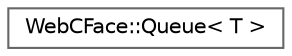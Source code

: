 digraph "Graphical Class Hierarchy"
{
 // LATEX_PDF_SIZE
  bgcolor="transparent";
  edge [fontname=Helvetica,fontsize=10,labelfontname=Helvetica,labelfontsize=10];
  node [fontname=Helvetica,fontsize=10,shape=box,height=0.2,width=0.4];
  rankdir="LR";
  Node0 [id="Node000000",label="WebCFace::Queue\< T \>",height=0.2,width=0.4,color="grey40", fillcolor="white", style="filled",URL="$classWebCFace_1_1Common_1_1Queue.html",tooltip="排他制御をしたただのキュー"];
}
